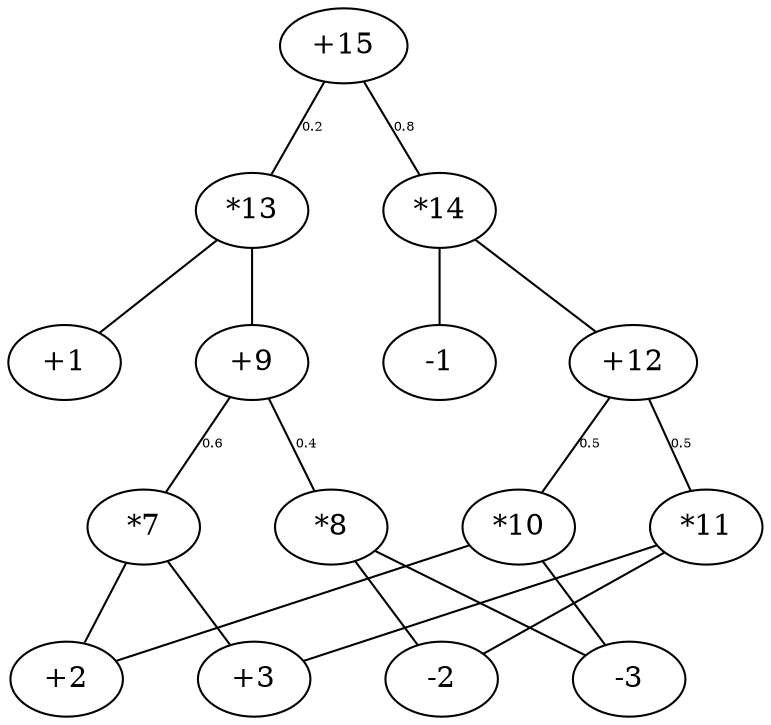 digraph Circuit {
splines=false
edge[arrowhead="none",fontsize=6]
{rank="same";newrank="true";rankdir="LR";13->14[style=invis]}
{rank="same";newrank="true";rankdir="LR";1->9->4->12[style=invis]}
{rank="same";newrank="true";rankdir="LR";7->8->10->11[style=invis]}
{rank="same";newrank="true";rankdir="LR";2->3->5->6[style=invis]}
15 [label="+15"]
14 [label="*14"]
13 [label="*13"]
12 [label="+12"]
11 [label="*11"]
10 [label="*10"]
9 [label="+9"]
8 [label="*8"]
7 [label="*7"]
6 [label="-3"]
5 [label="-2"]
4 [label="-1"]
3 [label="+3"]
2 [label="+2"]
1 [label="+1"]
15 -> 13 [label="0.2"]
15 -> 14 [label="0.8"]
14 -> 4
14 -> 12
13 -> 1
13 -> 9
12 -> 10 [label="0.5"]
12 -> 11 [label="0.5"]
11 -> 5
11 -> 3
10 -> 2
10 -> 6
9 -> 7 [label="0.6"]
9 -> 8 [label="0.4"]
8 -> 5
8 -> 6
7 -> 2
7 -> 3
}
